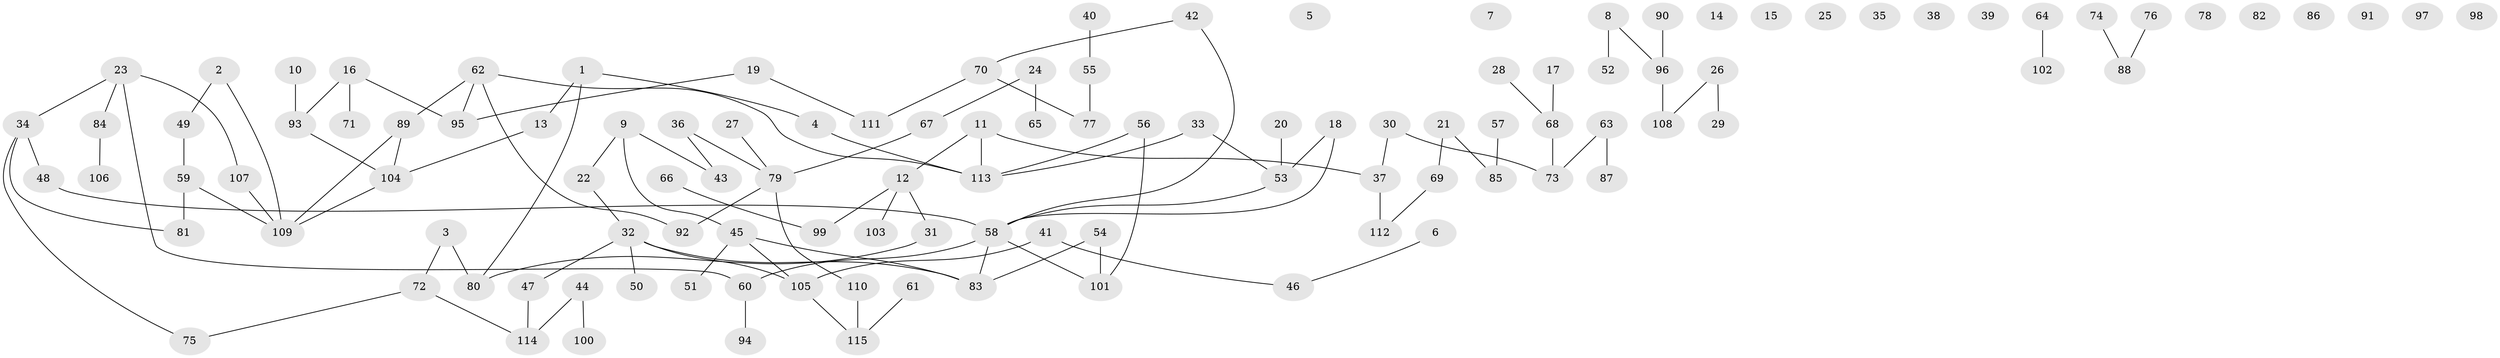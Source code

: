 // coarse degree distribution, {4: 0.12987012987012986, 2: 0.22077922077922077, 0: 0.19480519480519481, 1: 0.2727272727272727, 3: 0.12987012987012986, 7: 0.025974025974025976, 6: 0.012987012987012988, 5: 0.012987012987012988}
// Generated by graph-tools (version 1.1) at 2025/41/03/06/25 10:41:21]
// undirected, 115 vertices, 115 edges
graph export_dot {
graph [start="1"]
  node [color=gray90,style=filled];
  1;
  2;
  3;
  4;
  5;
  6;
  7;
  8;
  9;
  10;
  11;
  12;
  13;
  14;
  15;
  16;
  17;
  18;
  19;
  20;
  21;
  22;
  23;
  24;
  25;
  26;
  27;
  28;
  29;
  30;
  31;
  32;
  33;
  34;
  35;
  36;
  37;
  38;
  39;
  40;
  41;
  42;
  43;
  44;
  45;
  46;
  47;
  48;
  49;
  50;
  51;
  52;
  53;
  54;
  55;
  56;
  57;
  58;
  59;
  60;
  61;
  62;
  63;
  64;
  65;
  66;
  67;
  68;
  69;
  70;
  71;
  72;
  73;
  74;
  75;
  76;
  77;
  78;
  79;
  80;
  81;
  82;
  83;
  84;
  85;
  86;
  87;
  88;
  89;
  90;
  91;
  92;
  93;
  94;
  95;
  96;
  97;
  98;
  99;
  100;
  101;
  102;
  103;
  104;
  105;
  106;
  107;
  108;
  109;
  110;
  111;
  112;
  113;
  114;
  115;
  1 -- 4;
  1 -- 13;
  1 -- 80;
  2 -- 49;
  2 -- 109;
  3 -- 72;
  3 -- 80;
  4 -- 113;
  6 -- 46;
  8 -- 52;
  8 -- 96;
  9 -- 22;
  9 -- 43;
  9 -- 45;
  10 -- 93;
  11 -- 12;
  11 -- 37;
  11 -- 113;
  12 -- 31;
  12 -- 99;
  12 -- 103;
  13 -- 104;
  16 -- 71;
  16 -- 93;
  16 -- 95;
  17 -- 68;
  18 -- 53;
  18 -- 58;
  19 -- 95;
  19 -- 111;
  20 -- 53;
  21 -- 69;
  21 -- 85;
  22 -- 32;
  23 -- 34;
  23 -- 60;
  23 -- 84;
  23 -- 107;
  24 -- 65;
  24 -- 67;
  26 -- 29;
  26 -- 108;
  27 -- 79;
  28 -- 68;
  30 -- 37;
  30 -- 73;
  31 -- 80;
  32 -- 47;
  32 -- 50;
  32 -- 83;
  32 -- 105;
  33 -- 53;
  33 -- 113;
  34 -- 48;
  34 -- 75;
  34 -- 81;
  36 -- 43;
  36 -- 79;
  37 -- 112;
  40 -- 55;
  41 -- 46;
  41 -- 105;
  42 -- 58;
  42 -- 70;
  44 -- 100;
  44 -- 114;
  45 -- 51;
  45 -- 83;
  45 -- 105;
  47 -- 114;
  48 -- 58;
  49 -- 59;
  53 -- 58;
  54 -- 83;
  54 -- 101;
  55 -- 77;
  56 -- 101;
  56 -- 113;
  57 -- 85;
  58 -- 60;
  58 -- 83;
  58 -- 101;
  59 -- 81;
  59 -- 109;
  60 -- 94;
  61 -- 115;
  62 -- 89;
  62 -- 92;
  62 -- 95;
  62 -- 113;
  63 -- 73;
  63 -- 87;
  64 -- 102;
  66 -- 99;
  67 -- 79;
  68 -- 73;
  69 -- 112;
  70 -- 77;
  70 -- 111;
  72 -- 75;
  72 -- 114;
  74 -- 88;
  76 -- 88;
  79 -- 92;
  79 -- 110;
  84 -- 106;
  89 -- 104;
  89 -- 109;
  90 -- 96;
  93 -- 104;
  96 -- 108;
  104 -- 109;
  105 -- 115;
  107 -- 109;
  110 -- 115;
}

